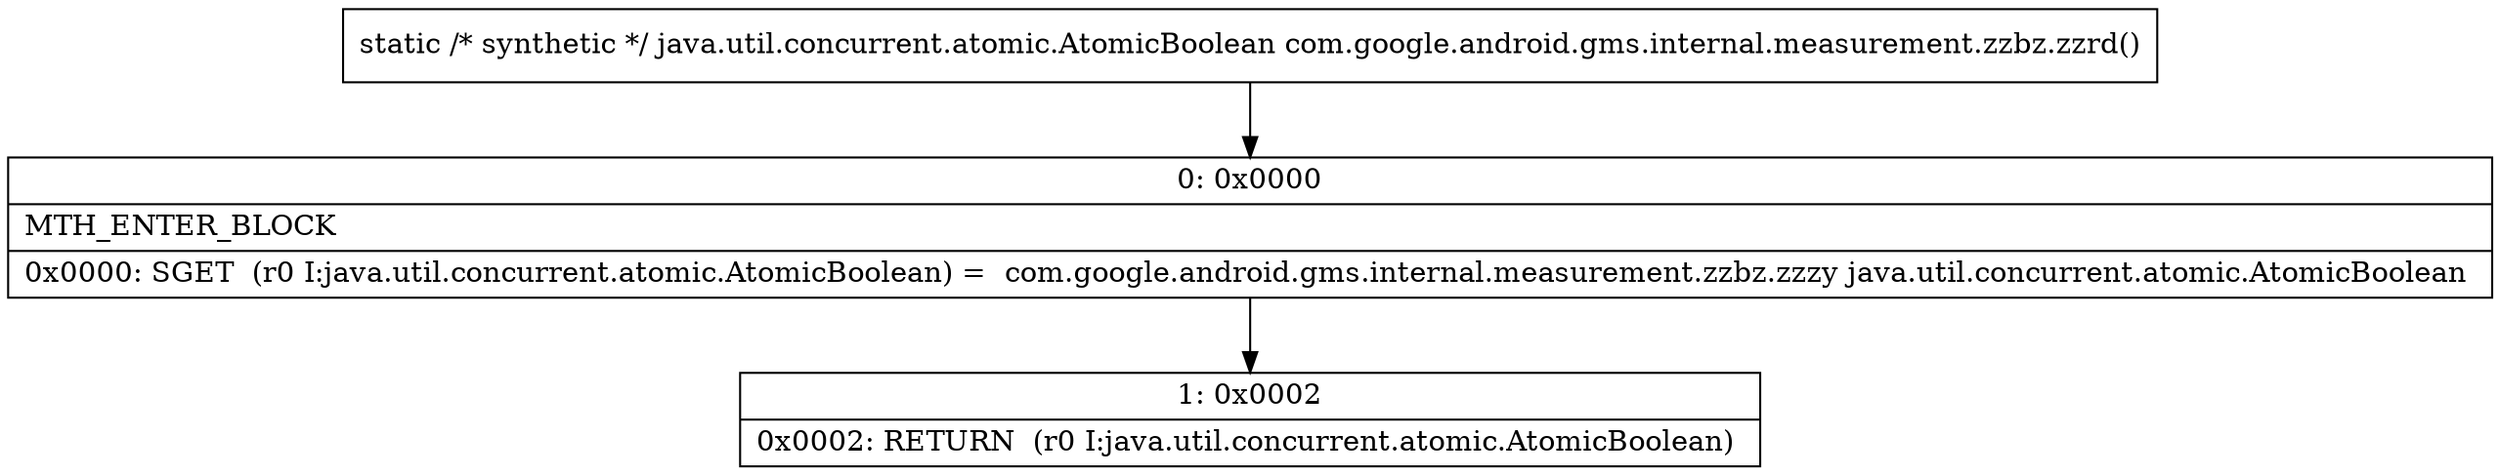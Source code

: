 digraph "CFG forcom.google.android.gms.internal.measurement.zzbz.zzrd()Ljava\/util\/concurrent\/atomic\/AtomicBoolean;" {
Node_0 [shape=record,label="{0\:\ 0x0000|MTH_ENTER_BLOCK\l|0x0000: SGET  (r0 I:java.util.concurrent.atomic.AtomicBoolean) =  com.google.android.gms.internal.measurement.zzbz.zzzy java.util.concurrent.atomic.AtomicBoolean \l}"];
Node_1 [shape=record,label="{1\:\ 0x0002|0x0002: RETURN  (r0 I:java.util.concurrent.atomic.AtomicBoolean) \l}"];
MethodNode[shape=record,label="{static \/* synthetic *\/ java.util.concurrent.atomic.AtomicBoolean com.google.android.gms.internal.measurement.zzbz.zzrd() }"];
MethodNode -> Node_0;
Node_0 -> Node_1;
}

